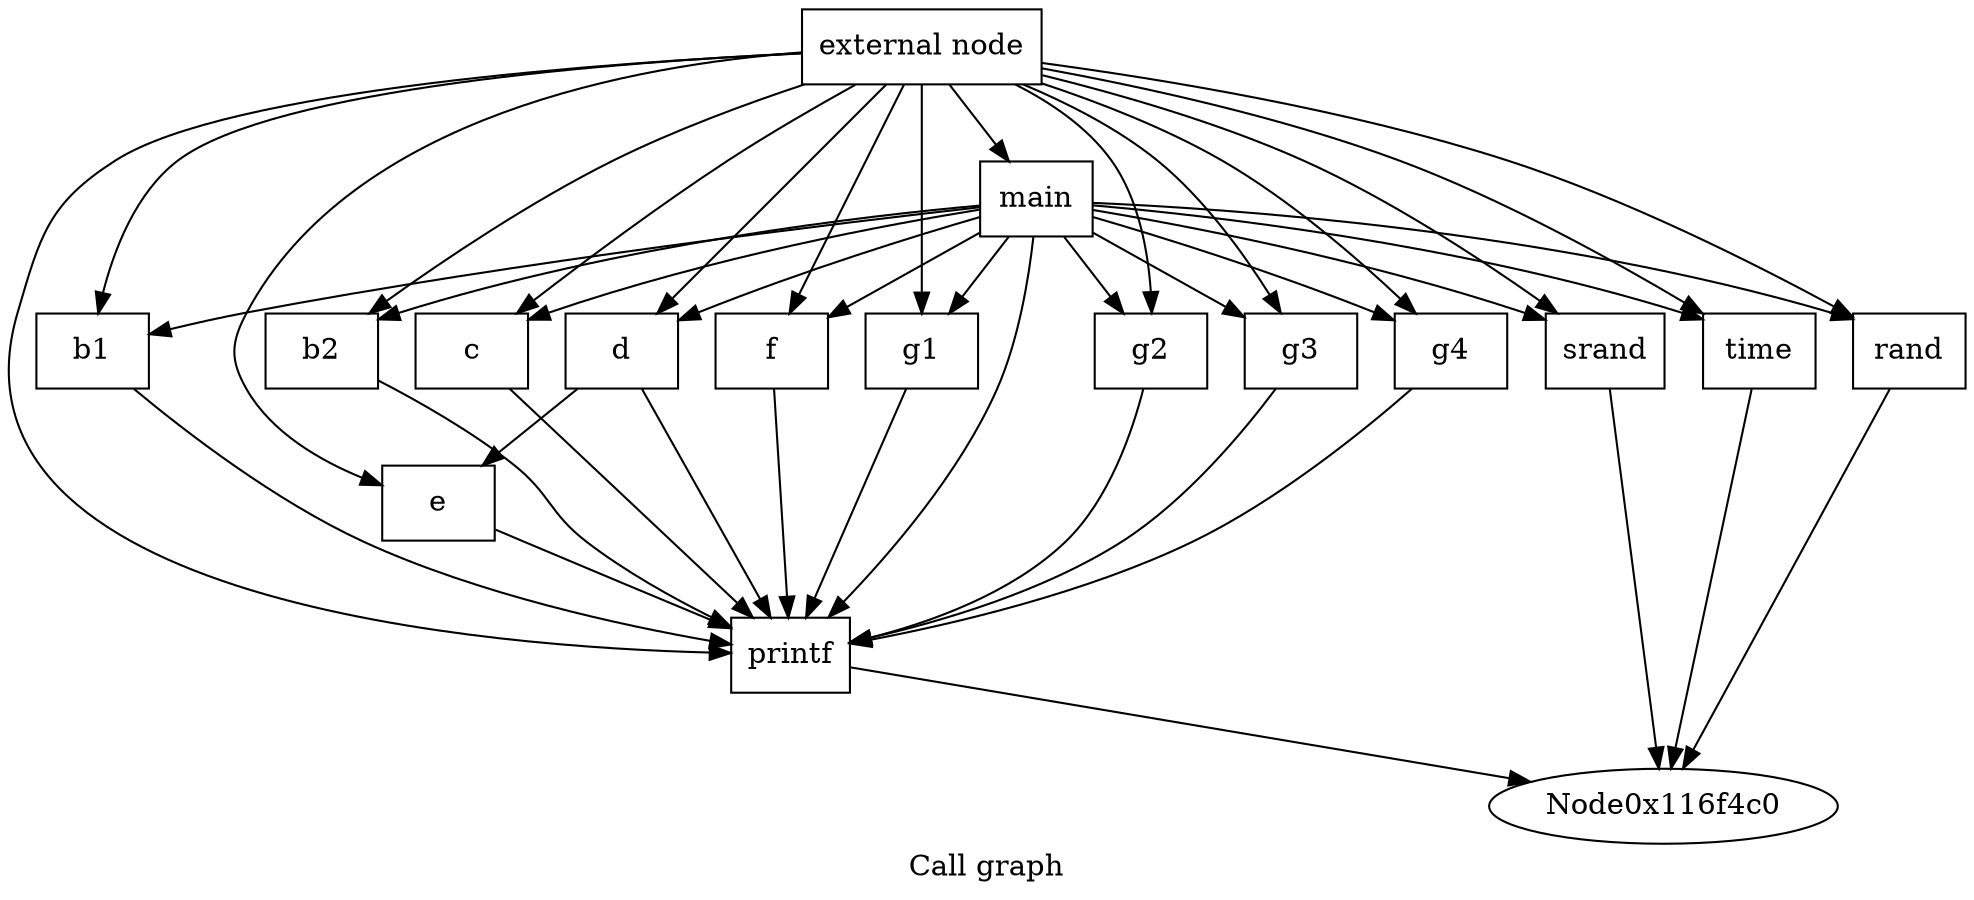 digraph "Call graph" {
	label="Call graph";

	Node0x116f490 [shape=record,label="{external node}"];
	Node0x116f490 -> Node0x116f530;
	Node0x116f490 -> Node0x116f5d0;
	Node0x116f490 -> Node0x116fa80;
	Node0x116f490 -> Node0x116fb20;
	Node0x116f490 -> Node0x116fbc0;
	Node0x116f490 -> Node0x116fc60;
	Node0x116f490 -> Node0x116fc90;
	Node0x116f490 -> Node0x116fd70;
	Node0x116f490 -> Node0x116fe10;
	Node0x116f490 -> Node0x116feb0;
	Node0x116f490 -> Node0x116ff50;
	Node0x116f490 -> Node0x116fff0;
	Node0x116f490 -> Node0x11700d0;
	Node0x116f490 -> Node0x1170020;
	Node0x116f490 -> Node0x1170140;
	Node0x116f530 [shape=record,label="{b1}"];
	Node0x116f530 -> Node0x116f5d0;
	Node0x116f5d0 [shape=record,label="{printf}"];
	Node0x116f5d0 -> Node0x116f4c0;
	Node0x116fa80 [shape=record,label="{b2}"];
	Node0x116fa80 -> Node0x116f5d0;
	Node0x116fb20 [shape=record,label="{c}"];
	Node0x116fb20 -> Node0x116f5d0;
	Node0x116fbc0 [shape=record,label="{e}"];
	Node0x116fbc0 -> Node0x116f5d0;
	Node0x116fc60 [shape=record,label="{d}"];
	Node0x116fc60 -> Node0x116f5d0;
	Node0x116fc60 -> Node0x116fbc0;
	Node0x116fc90 [shape=record,label="{f}"];
	Node0x116fc90 -> Node0x116f5d0;
	Node0x116fd70 [shape=record,label="{g1}"];
	Node0x116fd70 -> Node0x116f5d0;
	Node0x116fe10 [shape=record,label="{g2}"];
	Node0x116fe10 -> Node0x116f5d0;
	Node0x116feb0 [shape=record,label="{g3}"];
	Node0x116feb0 -> Node0x116f5d0;
	Node0x116ff50 [shape=record,label="{g4}"];
	Node0x116ff50 -> Node0x116f5d0;
	Node0x116fff0 [shape=record,label="{main}"];
	Node0x116fff0 -> Node0x116f530;
	Node0x116fff0 -> Node0x116fa80;
	Node0x116fff0 -> Node0x116fb20;
	Node0x116fff0 -> Node0x116fc60;
	Node0x116fff0 -> Node0x116fc90;
	Node0x116fff0 -> Node0x1170020;
	Node0x116fff0 -> Node0x11700d0;
	Node0x116fff0 -> Node0x1170140;
	Node0x116fff0 -> Node0x116fd70;
	Node0x116fff0 -> Node0x116fe10;
	Node0x116fff0 -> Node0x116feb0;
	Node0x116fff0 -> Node0x116ff50;
	Node0x116fff0 -> Node0x116f5d0;
	Node0x1170020 [shape=record,label="{time}"];
	Node0x1170020 -> Node0x116f4c0;
	Node0x11700d0 [shape=record,label="{srand}"];
	Node0x11700d0 -> Node0x116f4c0;
	Node0x1170140 [shape=record,label="{rand}"];
	Node0x1170140 -> Node0x116f4c0;
}
